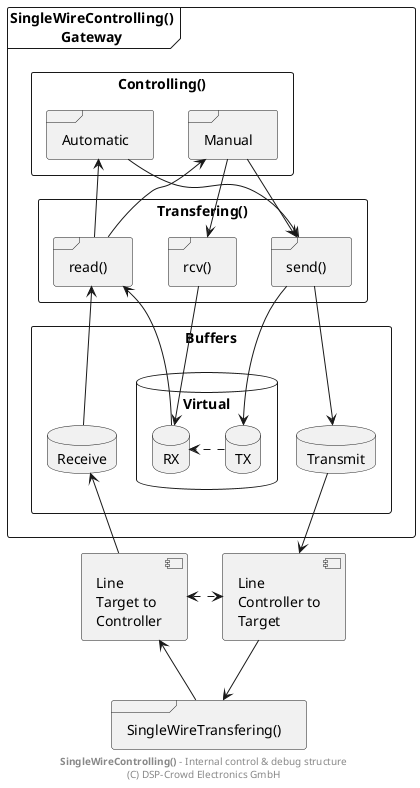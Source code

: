 
@startuml

' skinparam linetype ortho

frame "SingleWireTransfering()" as pSwt

component "Line\nController to\nTarget" as pLineCtt
component "Line\nTarget to\nController" as pLineTtc

frame "SingleWireControlling()\nGateway" as pGw {

	rectangle "Controlling()" as pCtrl {

		frame "Automatic" as pAuto
		frame "Manual" as pManual
	}

	rectangle "Transfering()" as pTrans {

		frame "rcv()" as pRcv
		frame "send()" as pSend
		frame "read()" as pRead
	}

	rectangle "Buffers" as sBuf {

		database "Transmit" as sBufUartTmit
		database "Receive" as sBufUartRcv
		database "Virtual" as sBufVirt {
			database "TX" as sTx
			database "RX" as sRx
		}

		sTx .> sRx
	}

	pAuto -> pSend
	pAuto <- pRead

	pManual -> pSend
	pManual --> pRcv
	pManual <- pRead

	pSend --> sBufUartTmit
	pSend --> sTx

	pRcv --> sRx

	pRead <-- sRx
	pRead <-- sBufUartRcv
}

sBufUartTmit --> pLineCtt
sBufUartRcv <-- pLineTtc

pLineTtc <.> pLineCtt

pLineCtt --> pSwt
pLineTtc <-- pSwt

footer **SingleWireControlling()** - Internal control & debug structure\n(C) DSP-Crowd Electronics GmbH

@enduml


